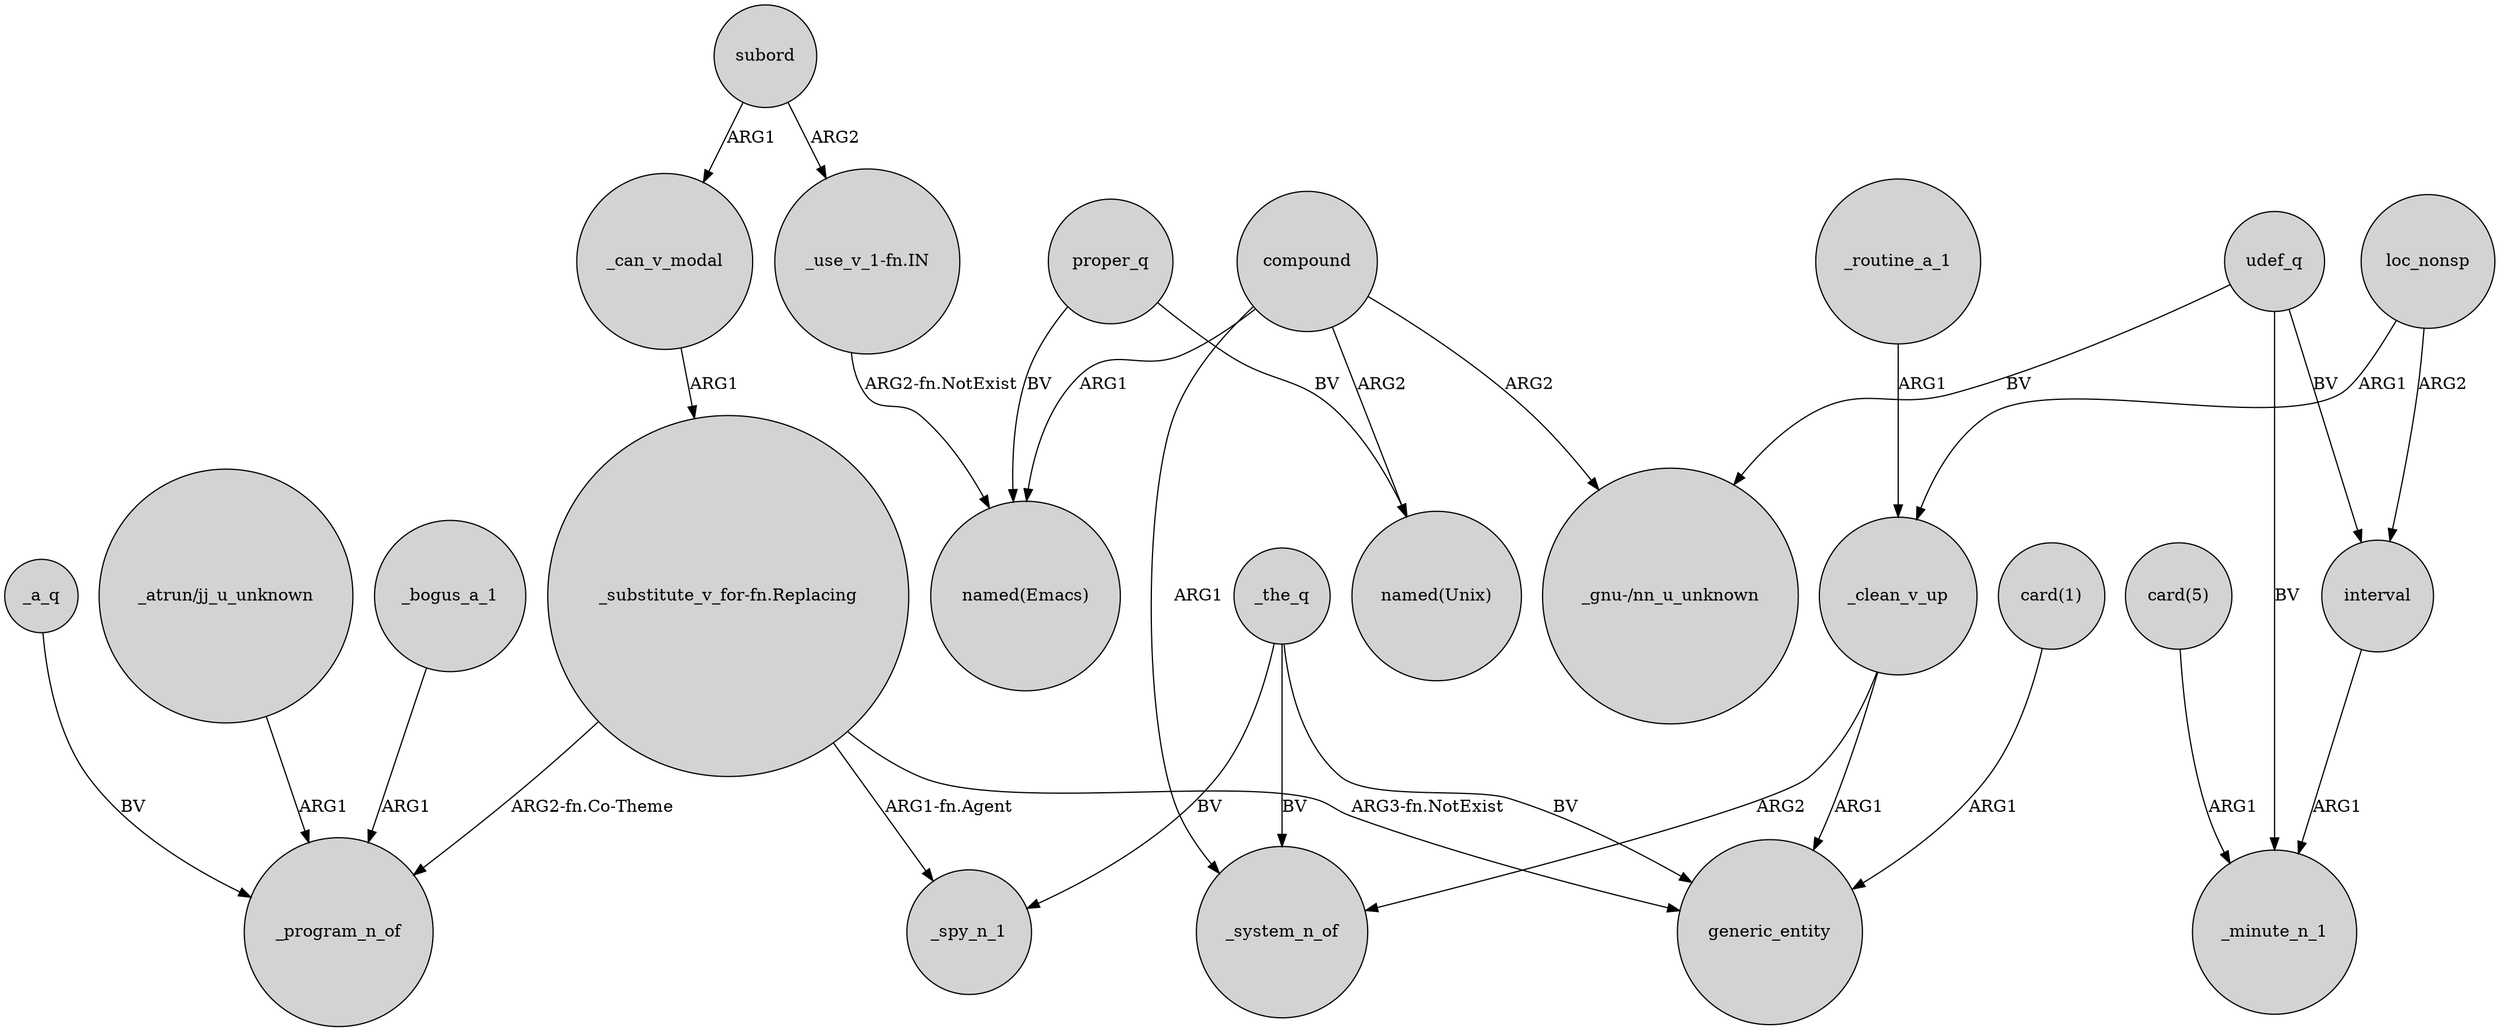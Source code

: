 digraph {
	node [shape=circle style=filled]
	_the_q -> generic_entity [label=BV]
	proper_q -> "named(Unix)" [label=BV]
	loc_nonsp -> interval [label=ARG2]
	compound -> "named(Emacs)" [label=ARG1]
	compound -> _system_n_of [label=ARG1]
	"_use_v_1-fn.IN" -> "named(Emacs)" [label="ARG2-fn.NotExist"]
	"_substitute_v_for-fn.Replacing" -> _spy_n_1 [label="ARG1-fn.Agent"]
	proper_q -> "named(Emacs)" [label=BV]
	loc_nonsp -> _clean_v_up [label=ARG1]
	"card(5)" -> _minute_n_1 [label=ARG1]
	subord -> "_use_v_1-fn.IN" [label=ARG2]
	_clean_v_up -> generic_entity [label=ARG1]
	_routine_a_1 -> _clean_v_up [label=ARG1]
	_bogus_a_1 -> _program_n_of [label=ARG1]
	compound -> "_gnu-/nn_u_unknown" [label=ARG2]
	interval -> _minute_n_1 [label=ARG1]
	_the_q -> _spy_n_1 [label=BV]
	_a_q -> _program_n_of [label=BV]
	compound -> "named(Unix)" [label=ARG2]
	"_atrun/jj_u_unknown" -> _program_n_of [label=ARG1]
	"_substitute_v_for-fn.Replacing" -> generic_entity [label="ARG3-fn.NotExist"]
	"_substitute_v_for-fn.Replacing" -> _program_n_of [label="ARG2-fn.Co-Theme"]
	subord -> _can_v_modal [label=ARG1]
	"card(1)" -> generic_entity [label=ARG1]
	_can_v_modal -> "_substitute_v_for-fn.Replacing" [label=ARG1]
	_clean_v_up -> _system_n_of [label=ARG2]
	_the_q -> _system_n_of [label=BV]
	udef_q -> "_gnu-/nn_u_unknown" [label=BV]
	udef_q -> interval [label=BV]
	udef_q -> _minute_n_1 [label=BV]
}
